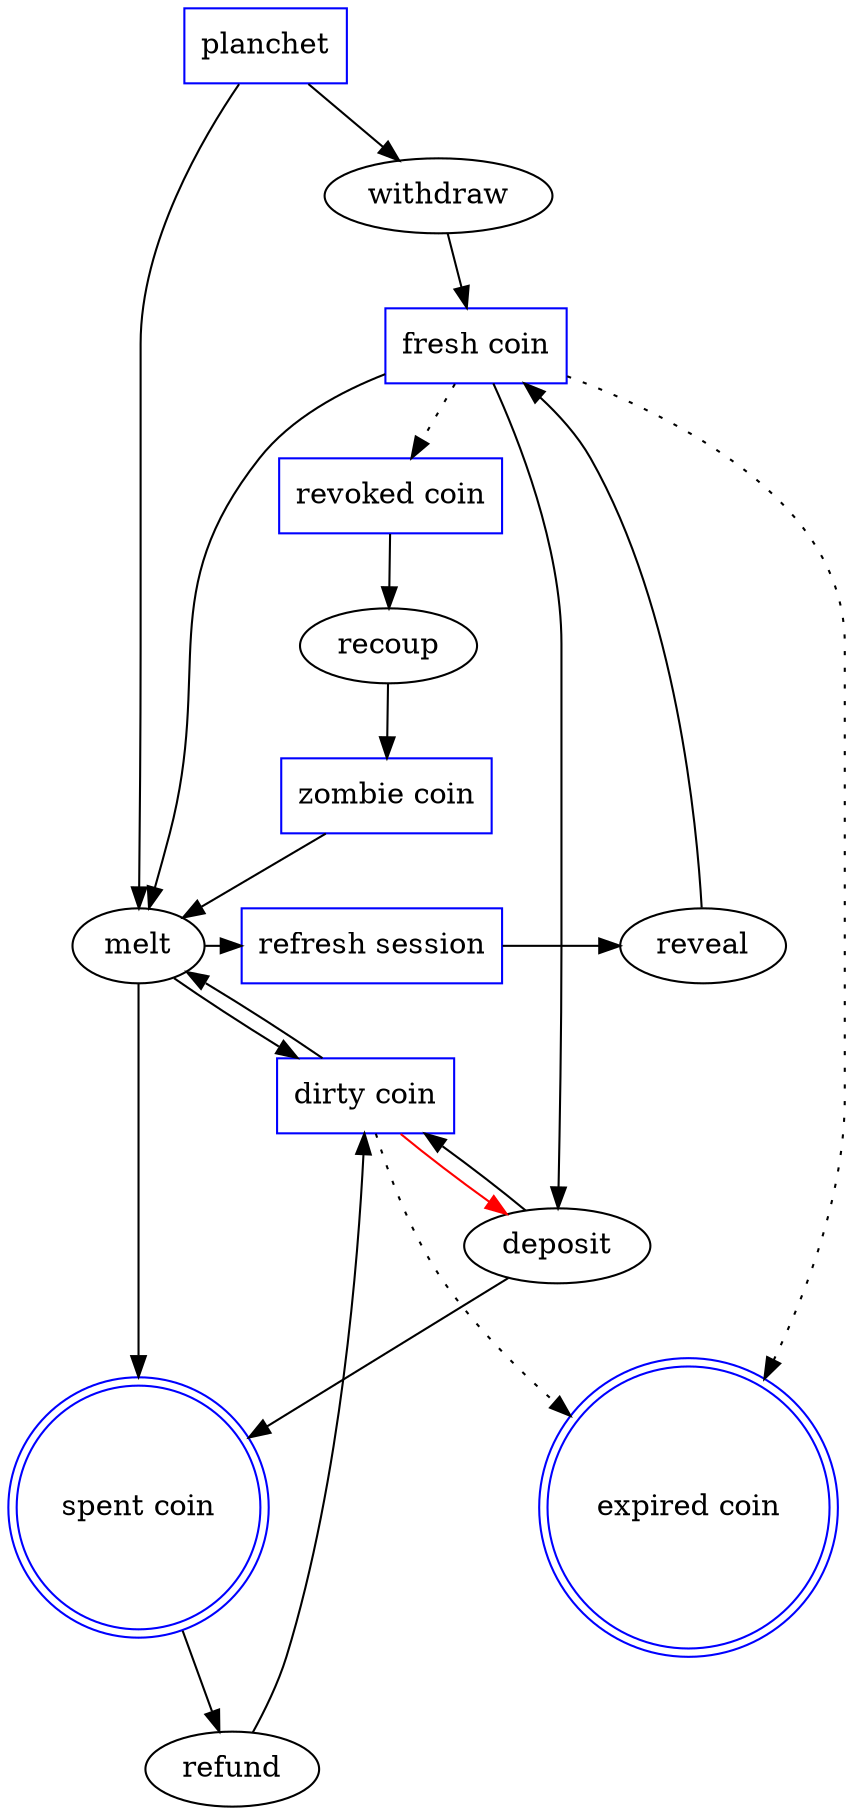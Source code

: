digraph Coin {

  planchet [color=blue, shape="box"];
  fresh [color=blue, label="fresh coin", shape="box"];
  rs [color=blue, label="refresh session", shape="box"];
  partial [color=blue, label="dirty coin", shape="box"];
  revoked [color=blue, label="revoked coin", shape="box"];
  zombie [color=blue, label="zombie coin", shape="box"];
  spent [color=blue, label="spent coin", shape="doublecircle"];
  expired [color=blue, label="expired coin", shape="doublecircle"];

  subgraph {
    rank = same; spent; expired;
  }

  subgraph {
    withdraw; melt;
  }

  subgraph {
    rank = same; melt; reveal; rs;
  }


  planchet->withdraw;
  planchet->melt;
  withdraw->fresh;
  fresh->deposit;
  fresh->melt;
  deposit->partial;
  deposit->spent;
  melt->rs;
  rs->reveal;
  reveal->fresh;
  melt->partial;
  melt->spent;
  spent->refund;
  refund->partial;
  partial->expired [style=dotted];
  partial->melt;
  partial->deposit [color=red];
  fresh->expired [style=dotted];
  fresh->revoked [style=dotted];
  revoked->recoup;
  recoup->zombie;
  zombie->melt;
}
